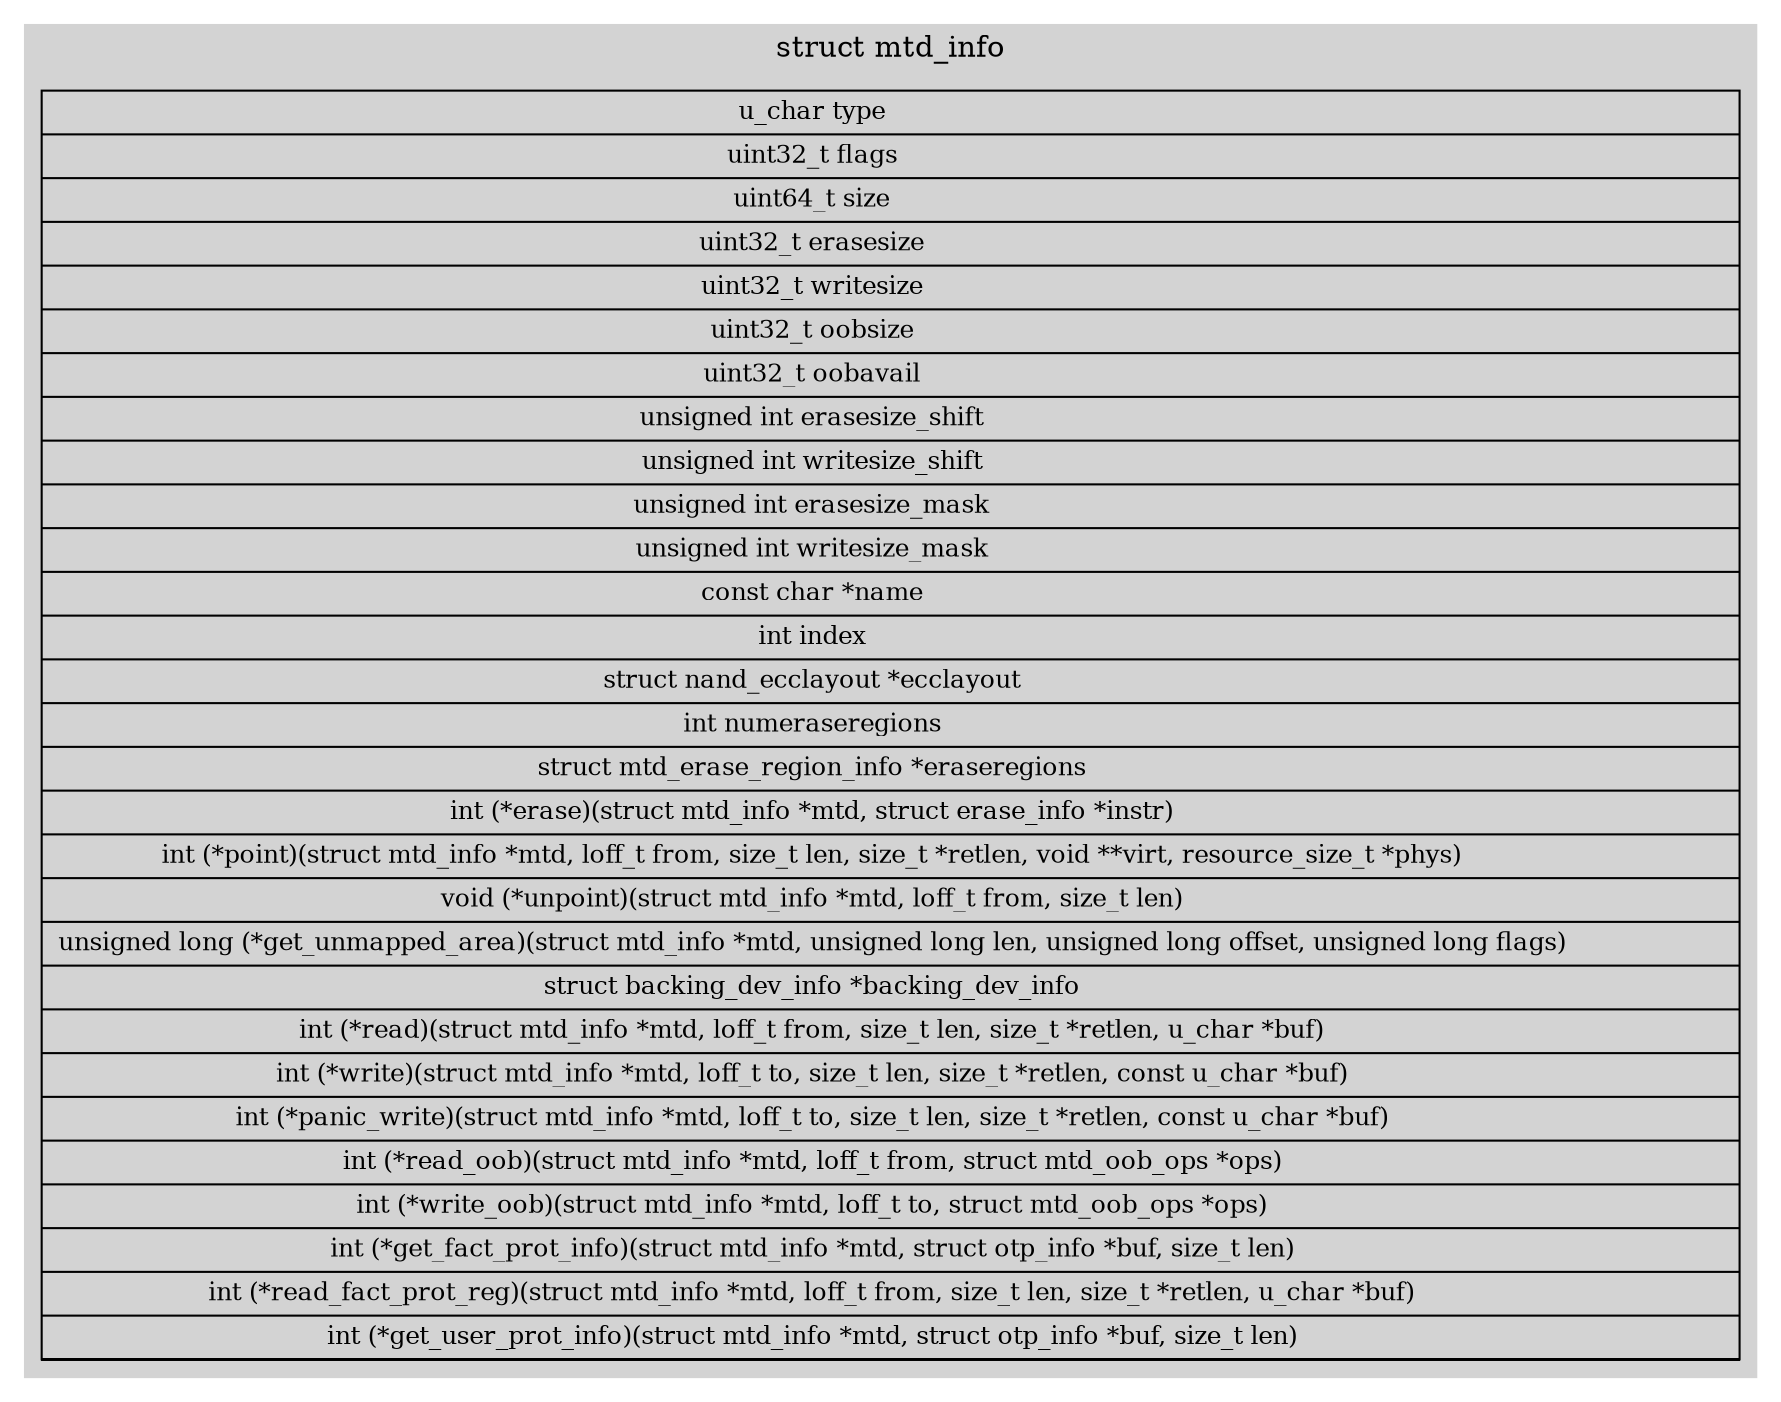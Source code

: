 digraph mtd_info{  
    node [shape=record, fontsize=12, style=filled];  
    edge[color=blue];  
    rankdir=LR;  
  
    subgraph cluster_struct_mtd_info {  
        node[shape=record style=filled];  
        color=lightgray;  
        style=filled;  
        label = "struct mtd_info";  
        edge[color="#2e3436"];  
        node_mtd_info[shape=record,label="<f0>u_char type\  
                  |<f1>uint32_t flags\  
                  |<f2>uint64_t size\  
                  |<f3>uint32_t erasesize\  
                  |<f4>uint32_t writesize\  
                  |<f4>uint32_t oobsize\  
                  |<f5>uint32_t oobavail\  
                  |<f6>unsigned int erasesize_shift\  
                  |<f7>unsigned int writesize_shift\  
                  |<f8>unsigned int erasesize_mask\  
                  |<f9>unsigned int writesize_mask\  
                  |<f10>const char *name\  
                  |<f11>int index\  
                  |<f12>struct nand_ecclayout *ecclayout\  
                  |<f13>int numeraseregions\  
                  |<f14>struct mtd_erase_region_info *eraseregions\  
                  |<f15>int (*erase)(struct mtd_info *mtd, struct erase_info *instr)\  
                  |<f16>int (*point)(struct mtd_info *mtd, loff_t from, size_t len, size_t *retlen, void **virt, resource_size_t *phys)\  
                  |<f17>void (*unpoint)(struct mtd_info *mtd, loff_t from, size_t len)\  
                  |<f18>unsigned long (*get_unmapped_area)(struct mtd_info *mtd, unsigned long len, unsigned long offset, unsigned long flags)\  
                  |<f19>struct backing_dev_info *backing_dev_info\  
                  |<f20>int (*read)(struct mtd_info *mtd, loff_t from, size_t len, size_t *retlen, u_char *buf)\  
                  |<f21>int (*write)(struct mtd_info *mtd, loff_t to, size_t len, size_t *retlen, const u_char *buf)\  
                  |<f22>int (*panic_write)(struct mtd_info *mtd, loff_t to, size_t len, size_t *retlen, const u_char *buf)\  
                  |<f23>int (*read_oob)(struct mtd_info *mtd, loff_t from, struct mtd_oob_ops *ops)\  
                  |<f24>int (*write_oob)(struct mtd_info *mtd, loff_t to, struct mtd_oob_ops *ops)\  
                  |<f25>int (*get_fact_prot_info)(struct mtd_info *mtd, struct otp_info *buf, size_t len)\  
                  |<f26>int (*read_fact_prot_reg)(struct mtd_info *mtd, loff_t from, size_t len, size_t *retlen, u_char *buf)\  
                  |<f27>int (*get_user_prot_info)(struct mtd_info *mtd, struct otp_info *buf, size_t len)\  
                  |f<28>int (*read_user_prot_reg)(struct mtd_info *mtd, loff_t from, size_t len, size_t *retlen, u_char *buf)\  
                  |f<29>int (*write_user_prot_reg)(struct mtd_info *mtd, loff_t from, size_t len, size_t *retlen, u_char *buf)\  
                  |f<30>int (*lock_user_prot_reg)(struct mtd_info *mtd, loff_t from, size_t len)\  
                  |f<31>int (*writev)(struct mtd_info *mtd, cosnt struct kvec *vecs, unsigned long count,loff_t to, size_t *retlen)\  
                  |f<32>void (*sync)(struct mtd_info *mtd)\  
                  |f<33>int (*lock)(struct mtd_info *mtd, loff_t ofs, uint64_t len)\  
                  |f<34>int (*unlock)(struct mtd_info *mtd, loff_t ofs, uint64_t len)\  
                  |f<35>int (*suspend)(struct mtd_info *mtd)\  
                  |f<36>void (*resume)(struct mtd_info *mtd)\  
                  |f<37>int (*block_isbad)(struct mtd_info *mtd, loff_t ofs)\  
                  |f<38>int (*block_markbad)(struct mtd_info *mtd, loff_t ofs)\  
                  |f<39>struct notifier_block reboot_notifier\  
                  |f<40>struct mtd_ecc_stats ecc_stats\  
                  |f<41>int subpage_sft\  
                  |f<42>void *priv\  
                  |f<43>struct module *owner\  
                  |f<44>struct device dev\  
                  |f<45>int usecount\  
                  |f<46>int (*get_device)(struct mtd_info *mtd)\  
                  |f<47>void (*put_device)(struct mtd_info *mtd)\  
                  |f<999>"];  
    }  
} 
